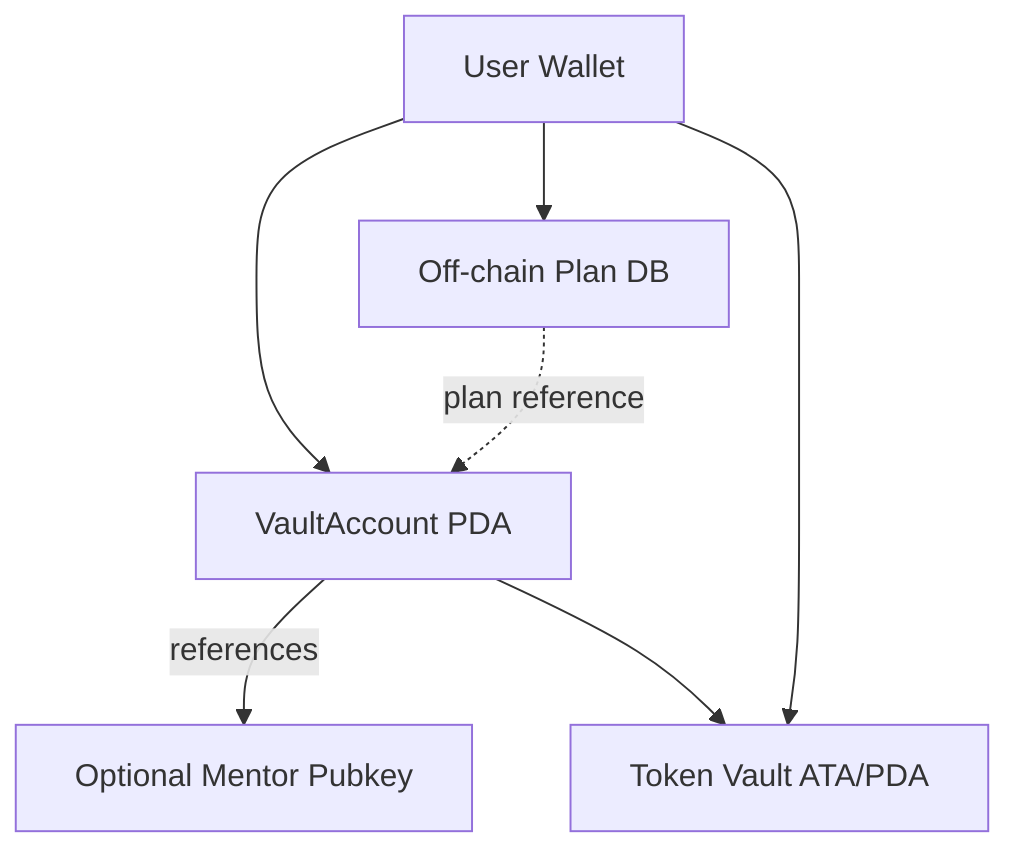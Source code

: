 flowchart TD
   user[User Wallet]
   vault[VaultAccount PDA]
   offchain[Off-chain Plan DB]
   mentor[Optional Mentor Pubkey]
   usdc[Token Vault ATA/PDA]

   user --> vault
   user --> offchain
   user --> usdc
   vault -->|references| mentor
   vault --> usdc
   offchain -.->|plan reference| vault